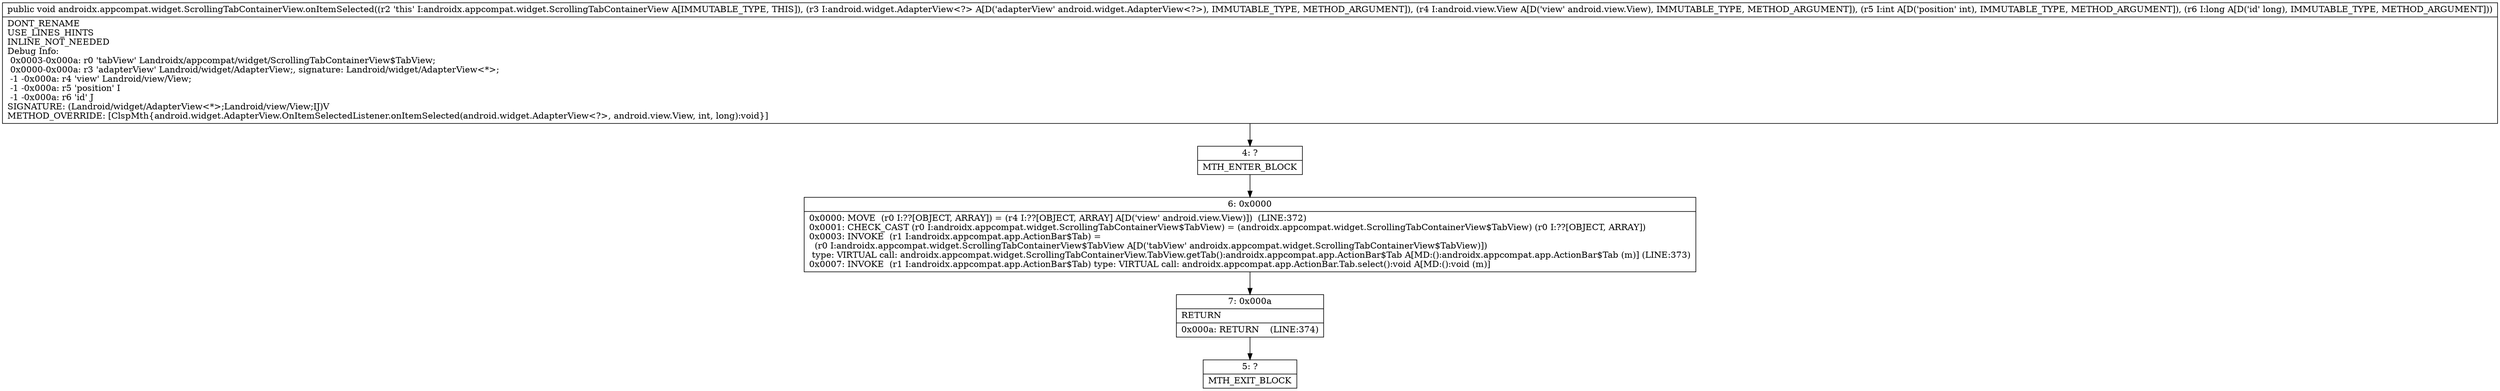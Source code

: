 digraph "CFG forandroidx.appcompat.widget.ScrollingTabContainerView.onItemSelected(Landroid\/widget\/AdapterView;Landroid\/view\/View;IJ)V" {
Node_4 [shape=record,label="{4\:\ ?|MTH_ENTER_BLOCK\l}"];
Node_6 [shape=record,label="{6\:\ 0x0000|0x0000: MOVE  (r0 I:??[OBJECT, ARRAY]) = (r4 I:??[OBJECT, ARRAY] A[D('view' android.view.View)])  (LINE:372)\l0x0001: CHECK_CAST (r0 I:androidx.appcompat.widget.ScrollingTabContainerView$TabView) = (androidx.appcompat.widget.ScrollingTabContainerView$TabView) (r0 I:??[OBJECT, ARRAY]) \l0x0003: INVOKE  (r1 I:androidx.appcompat.app.ActionBar$Tab) = \l  (r0 I:androidx.appcompat.widget.ScrollingTabContainerView$TabView A[D('tabView' androidx.appcompat.widget.ScrollingTabContainerView$TabView)])\l type: VIRTUAL call: androidx.appcompat.widget.ScrollingTabContainerView.TabView.getTab():androidx.appcompat.app.ActionBar$Tab A[MD:():androidx.appcompat.app.ActionBar$Tab (m)] (LINE:373)\l0x0007: INVOKE  (r1 I:androidx.appcompat.app.ActionBar$Tab) type: VIRTUAL call: androidx.appcompat.app.ActionBar.Tab.select():void A[MD:():void (m)]\l}"];
Node_7 [shape=record,label="{7\:\ 0x000a|RETURN\l|0x000a: RETURN    (LINE:374)\l}"];
Node_5 [shape=record,label="{5\:\ ?|MTH_EXIT_BLOCK\l}"];
MethodNode[shape=record,label="{public void androidx.appcompat.widget.ScrollingTabContainerView.onItemSelected((r2 'this' I:androidx.appcompat.widget.ScrollingTabContainerView A[IMMUTABLE_TYPE, THIS]), (r3 I:android.widget.AdapterView\<?\> A[D('adapterView' android.widget.AdapterView\<?\>), IMMUTABLE_TYPE, METHOD_ARGUMENT]), (r4 I:android.view.View A[D('view' android.view.View), IMMUTABLE_TYPE, METHOD_ARGUMENT]), (r5 I:int A[D('position' int), IMMUTABLE_TYPE, METHOD_ARGUMENT]), (r6 I:long A[D('id' long), IMMUTABLE_TYPE, METHOD_ARGUMENT]))  | DONT_RENAME\lUSE_LINES_HINTS\lINLINE_NOT_NEEDED\lDebug Info:\l  0x0003\-0x000a: r0 'tabView' Landroidx\/appcompat\/widget\/ScrollingTabContainerView$TabView;\l  0x0000\-0x000a: r3 'adapterView' Landroid\/widget\/AdapterView;, signature: Landroid\/widget\/AdapterView\<*\>;\l  \-1 \-0x000a: r4 'view' Landroid\/view\/View;\l  \-1 \-0x000a: r5 'position' I\l  \-1 \-0x000a: r6 'id' J\lSIGNATURE: (Landroid\/widget\/AdapterView\<*\>;Landroid\/view\/View;IJ)V\lMETHOD_OVERRIDE: [ClspMth\{android.widget.AdapterView.OnItemSelectedListener.onItemSelected(android.widget.AdapterView\<?\>, android.view.View, int, long):void\}]\l}"];
MethodNode -> Node_4;Node_4 -> Node_6;
Node_6 -> Node_7;
Node_7 -> Node_5;
}

